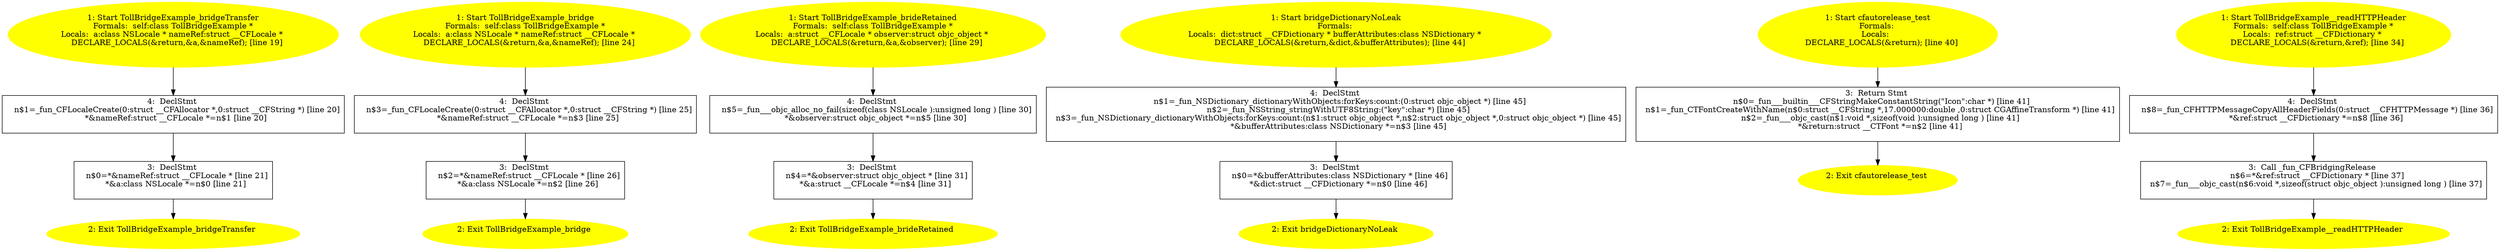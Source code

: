 /* @generated */
digraph iCFG {
"TollBridgeExample_bridgeTransferinstance.716b37b1a98a0fb6f89177f2135c1d62_4" [label="4:  DeclStmt \n   n$1=_fun_CFLocaleCreate(0:struct __CFAllocator *,0:struct __CFString *) [line 20]\n  *&nameRef:struct __CFLocale *=n$1 [line 20]\n " shape="box"]
	

	 "TollBridgeExample_bridgeTransferinstance.716b37b1a98a0fb6f89177f2135c1d62_4" -> "TollBridgeExample_bridgeTransferinstance.716b37b1a98a0fb6f89177f2135c1d62_3" ;
"TollBridgeExample_bridgeTransferinstance.716b37b1a98a0fb6f89177f2135c1d62_3" [label="3:  DeclStmt \n   n$0=*&nameRef:struct __CFLocale * [line 21]\n  *&a:class NSLocale *=n$0 [line 21]\n " shape="box"]
	

	 "TollBridgeExample_bridgeTransferinstance.716b37b1a98a0fb6f89177f2135c1d62_3" -> "TollBridgeExample_bridgeTransferinstance.716b37b1a98a0fb6f89177f2135c1d62_2" ;
"TollBridgeExample_bridgeTransferinstance.716b37b1a98a0fb6f89177f2135c1d62_2" [label="2: Exit TollBridgeExample_bridgeTransfer \n  " color=yellow style=filled]
	

"TollBridgeExample_bridgeTransferinstance.716b37b1a98a0fb6f89177f2135c1d62_1" [label="1: Start TollBridgeExample_bridgeTransfer\nFormals:  self:class TollBridgeExample *\nLocals:  a:class NSLocale * nameRef:struct __CFLocale * \n   DECLARE_LOCALS(&return,&a,&nameRef); [line 19]\n " color=yellow style=filled]
	

	 "TollBridgeExample_bridgeTransferinstance.716b37b1a98a0fb6f89177f2135c1d62_1" -> "TollBridgeExample_bridgeTransferinstance.716b37b1a98a0fb6f89177f2135c1d62_4" ;
"TollBridgeExample_bridgeinstance.c0503be3f52d0c5e7a7749ebc4637c61_4" [label="4:  DeclStmt \n   n$3=_fun_CFLocaleCreate(0:struct __CFAllocator *,0:struct __CFString *) [line 25]\n  *&nameRef:struct __CFLocale *=n$3 [line 25]\n " shape="box"]
	

	 "TollBridgeExample_bridgeinstance.c0503be3f52d0c5e7a7749ebc4637c61_4" -> "TollBridgeExample_bridgeinstance.c0503be3f52d0c5e7a7749ebc4637c61_3" ;
"TollBridgeExample_bridgeinstance.c0503be3f52d0c5e7a7749ebc4637c61_3" [label="3:  DeclStmt \n   n$2=*&nameRef:struct __CFLocale * [line 26]\n  *&a:class NSLocale *=n$2 [line 26]\n " shape="box"]
	

	 "TollBridgeExample_bridgeinstance.c0503be3f52d0c5e7a7749ebc4637c61_3" -> "TollBridgeExample_bridgeinstance.c0503be3f52d0c5e7a7749ebc4637c61_2" ;
"TollBridgeExample_bridgeinstance.c0503be3f52d0c5e7a7749ebc4637c61_2" [label="2: Exit TollBridgeExample_bridge \n  " color=yellow style=filled]
	

"TollBridgeExample_bridgeinstance.c0503be3f52d0c5e7a7749ebc4637c61_1" [label="1: Start TollBridgeExample_bridge\nFormals:  self:class TollBridgeExample *\nLocals:  a:class NSLocale * nameRef:struct __CFLocale * \n   DECLARE_LOCALS(&return,&a,&nameRef); [line 24]\n " color=yellow style=filled]
	

	 "TollBridgeExample_bridgeinstance.c0503be3f52d0c5e7a7749ebc4637c61_1" -> "TollBridgeExample_bridgeinstance.c0503be3f52d0c5e7a7749ebc4637c61_4" ;
"TollBridgeExample_brideRetainedinstance.debb920061e5ae630488d004542d4654_4" [label="4:  DeclStmt \n   n$5=_fun___objc_alloc_no_fail(sizeof(class NSLocale ):unsigned long ) [line 30]\n  *&observer:struct objc_object *=n$5 [line 30]\n " shape="box"]
	

	 "TollBridgeExample_brideRetainedinstance.debb920061e5ae630488d004542d4654_4" -> "TollBridgeExample_brideRetainedinstance.debb920061e5ae630488d004542d4654_3" ;
"TollBridgeExample_brideRetainedinstance.debb920061e5ae630488d004542d4654_3" [label="3:  DeclStmt \n   n$4=*&observer:struct objc_object * [line 31]\n  *&a:struct __CFLocale *=n$4 [line 31]\n " shape="box"]
	

	 "TollBridgeExample_brideRetainedinstance.debb920061e5ae630488d004542d4654_3" -> "TollBridgeExample_brideRetainedinstance.debb920061e5ae630488d004542d4654_2" ;
"TollBridgeExample_brideRetainedinstance.debb920061e5ae630488d004542d4654_2" [label="2: Exit TollBridgeExample_brideRetained \n  " color=yellow style=filled]
	

"TollBridgeExample_brideRetainedinstance.debb920061e5ae630488d004542d4654_1" [label="1: Start TollBridgeExample_brideRetained\nFormals:  self:class TollBridgeExample *\nLocals:  a:struct __CFLocale * observer:struct objc_object * \n   DECLARE_LOCALS(&return,&a,&observer); [line 29]\n " color=yellow style=filled]
	

	 "TollBridgeExample_brideRetainedinstance.debb920061e5ae630488d004542d4654_1" -> "TollBridgeExample_brideRetainedinstance.debb920061e5ae630488d004542d4654_4" ;
"bridgeDictionaryNoLeak.a9b55a0c8751bf95138aeb6870d0dec1_4" [label="4:  DeclStmt \n   n$1=_fun_NSDictionary_dictionaryWithObjects:forKeys:count:(0:struct objc_object *) [line 45]\n  n$2=_fun_NSString_stringWithUTF8String:(\"key\":char *) [line 45]\n  n$3=_fun_NSDictionary_dictionaryWithObjects:forKeys:count:(n$1:struct objc_object *,n$2:struct objc_object *,0:struct objc_object *) [line 45]\n  *&bufferAttributes:class NSDictionary *=n$3 [line 45]\n " shape="box"]
	

	 "bridgeDictionaryNoLeak.a9b55a0c8751bf95138aeb6870d0dec1_4" -> "bridgeDictionaryNoLeak.a9b55a0c8751bf95138aeb6870d0dec1_3" ;
"bridgeDictionaryNoLeak.a9b55a0c8751bf95138aeb6870d0dec1_3" [label="3:  DeclStmt \n   n$0=*&bufferAttributes:class NSDictionary * [line 46]\n  *&dict:struct __CFDictionary *=n$0 [line 46]\n " shape="box"]
	

	 "bridgeDictionaryNoLeak.a9b55a0c8751bf95138aeb6870d0dec1_3" -> "bridgeDictionaryNoLeak.a9b55a0c8751bf95138aeb6870d0dec1_2" ;
"bridgeDictionaryNoLeak.a9b55a0c8751bf95138aeb6870d0dec1_2" [label="2: Exit bridgeDictionaryNoLeak \n  " color=yellow style=filled]
	

"bridgeDictionaryNoLeak.a9b55a0c8751bf95138aeb6870d0dec1_1" [label="1: Start bridgeDictionaryNoLeak\nFormals: \nLocals:  dict:struct __CFDictionary * bufferAttributes:class NSDictionary * \n   DECLARE_LOCALS(&return,&dict,&bufferAttributes); [line 44]\n " color=yellow style=filled]
	

	 "bridgeDictionaryNoLeak.a9b55a0c8751bf95138aeb6870d0dec1_1" -> "bridgeDictionaryNoLeak.a9b55a0c8751bf95138aeb6870d0dec1_4" ;
"cfautorelease_test.2ccea2233b65cd3828a2d5e2571ad69b_3" [label="3:  Return Stmt \n   n$0=_fun___builtin___CFStringMakeConstantString(\"Icon\":char *) [line 41]\n  n$1=_fun_CTFontCreateWithName(n$0:struct __CFString *,17.000000:double ,0:struct CGAffineTransform *) [line 41]\n  n$2=_fun___objc_cast(n$1:void *,sizeof(void ):unsigned long ) [line 41]\n  *&return:struct __CTFont *=n$2 [line 41]\n " shape="box"]
	

	 "cfautorelease_test.2ccea2233b65cd3828a2d5e2571ad69b_3" -> "cfautorelease_test.2ccea2233b65cd3828a2d5e2571ad69b_2" ;
"cfautorelease_test.2ccea2233b65cd3828a2d5e2571ad69b_2" [label="2: Exit cfautorelease_test \n  " color=yellow style=filled]
	

"cfautorelease_test.2ccea2233b65cd3828a2d5e2571ad69b_1" [label="1: Start cfautorelease_test\nFormals: \nLocals:  \n   DECLARE_LOCALS(&return); [line 40]\n " color=yellow style=filled]
	

	 "cfautorelease_test.2ccea2233b65cd3828a2d5e2571ad69b_1" -> "cfautorelease_test.2ccea2233b65cd3828a2d5e2571ad69b_3" ;
"TollBridgeExample__readHTTPHeaderinstance.4adcff26e5596ee5910d82103fc0aa3c_4" [label="4:  DeclStmt \n   n$8=_fun_CFHTTPMessageCopyAllHeaderFields(0:struct __CFHTTPMessage *) [line 36]\n  *&ref:struct __CFDictionary *=n$8 [line 36]\n " shape="box"]
	

	 "TollBridgeExample__readHTTPHeaderinstance.4adcff26e5596ee5910d82103fc0aa3c_4" -> "TollBridgeExample__readHTTPHeaderinstance.4adcff26e5596ee5910d82103fc0aa3c_3" ;
"TollBridgeExample__readHTTPHeaderinstance.4adcff26e5596ee5910d82103fc0aa3c_3" [label="3:  Call _fun_CFBridgingRelease \n   n$6=*&ref:struct __CFDictionary * [line 37]\n  n$7=_fun___objc_cast(n$6:void *,sizeof(struct objc_object ):unsigned long ) [line 37]\n " shape="box"]
	

	 "TollBridgeExample__readHTTPHeaderinstance.4adcff26e5596ee5910d82103fc0aa3c_3" -> "TollBridgeExample__readHTTPHeaderinstance.4adcff26e5596ee5910d82103fc0aa3c_2" ;
"TollBridgeExample__readHTTPHeaderinstance.4adcff26e5596ee5910d82103fc0aa3c_2" [label="2: Exit TollBridgeExample__readHTTPHeader \n  " color=yellow style=filled]
	

"TollBridgeExample__readHTTPHeaderinstance.4adcff26e5596ee5910d82103fc0aa3c_1" [label="1: Start TollBridgeExample__readHTTPHeader\nFormals:  self:class TollBridgeExample *\nLocals:  ref:struct __CFDictionary * \n   DECLARE_LOCALS(&return,&ref); [line 34]\n " color=yellow style=filled]
	

	 "TollBridgeExample__readHTTPHeaderinstance.4adcff26e5596ee5910d82103fc0aa3c_1" -> "TollBridgeExample__readHTTPHeaderinstance.4adcff26e5596ee5910d82103fc0aa3c_4" ;
}
